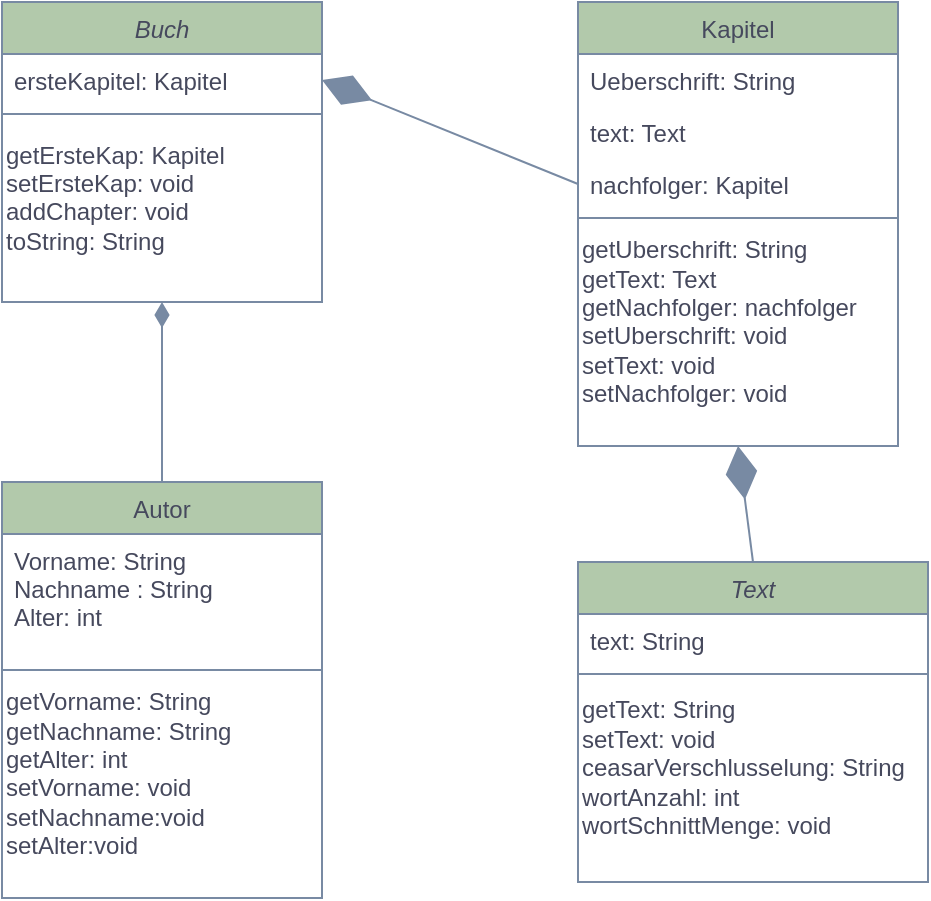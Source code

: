 <mxfile version="24.7.7">
  <diagram id="C5RBs43oDa-KdzZeNtuy" name="Page-1">
    <mxGraphModel dx="497" dy="814" grid="1" gridSize="10" guides="1" tooltips="1" connect="1" arrows="1" fold="1" page="1" pageScale="1" pageWidth="827" pageHeight="1169" math="0" shadow="0">
      <root>
        <mxCell id="WIyWlLk6GJQsqaUBKTNV-0" />
        <mxCell id="WIyWlLk6GJQsqaUBKTNV-1" parent="WIyWlLk6GJQsqaUBKTNV-0" />
        <mxCell id="zkfFHV4jXpPFQw0GAbJ--0" value="Buch" style="swimlane;fontStyle=2;align=center;verticalAlign=top;childLayout=stackLayout;horizontal=1;startSize=26;horizontalStack=0;resizeParent=1;resizeLast=0;collapsible=1;marginBottom=0;rounded=0;shadow=0;strokeWidth=1;labelBackgroundColor=none;fillColor=#B2C9AB;strokeColor=#788AA3;fontColor=#46495D;" parent="WIyWlLk6GJQsqaUBKTNV-1" vertex="1">
          <mxGeometry x="220" y="120" width="160" height="150" as="geometry">
            <mxRectangle x="230" y="140" width="160" height="26" as="alternateBounds" />
          </mxGeometry>
        </mxCell>
        <mxCell id="zkfFHV4jXpPFQw0GAbJ--1" value="ersteKapitel: Kapitel    " style="text;align=left;verticalAlign=top;spacingLeft=4;spacingRight=4;overflow=hidden;rotatable=0;points=[[0,0.5],[1,0.5]];portConstraint=eastwest;labelBackgroundColor=none;fontColor=#46495D;" parent="zkfFHV4jXpPFQw0GAbJ--0" vertex="1">
          <mxGeometry y="26" width="160" height="26" as="geometry" />
        </mxCell>
        <mxCell id="zkfFHV4jXpPFQw0GAbJ--4" value="" style="line;html=1;strokeWidth=1;align=left;verticalAlign=middle;spacingTop=-1;spacingLeft=3;spacingRight=3;rotatable=0;labelPosition=right;points=[];portConstraint=eastwest;labelBackgroundColor=none;fillColor=#B2C9AB;strokeColor=#788AA3;fontColor=#46495D;" parent="zkfFHV4jXpPFQw0GAbJ--0" vertex="1">
          <mxGeometry y="52" width="160" height="8" as="geometry" />
        </mxCell>
        <mxCell id="kZpUwSlhE2KrvZxjlypz-8" value="&lt;div align=&quot;left&quot;&gt;getErsteKap: Kapitel&lt;/div&gt;&lt;div&gt;setErsteKap: void&lt;/div&gt;&lt;div&gt;addChapter: void&lt;/div&gt;&lt;div&gt;toString: String&lt;br&gt;&lt;/div&gt;&lt;div&gt;&lt;br&gt;&lt;/div&gt;" style="text;html=1;align=left;verticalAlign=middle;resizable=0;points=[];autosize=1;strokeColor=none;fillColor=none;labelBackgroundColor=none;fontColor=#46495D;" vertex="1" parent="zkfFHV4jXpPFQw0GAbJ--0">
          <mxGeometry y="60" width="160" height="90" as="geometry" />
        </mxCell>
        <mxCell id="zkfFHV4jXpPFQw0GAbJ--13" value="Autor" style="swimlane;fontStyle=0;align=center;verticalAlign=top;childLayout=stackLayout;horizontal=1;startSize=26;horizontalStack=0;resizeParent=1;resizeLast=0;collapsible=1;marginBottom=0;rounded=0;shadow=0;strokeWidth=1;labelBackgroundColor=none;fillColor=#B2C9AB;strokeColor=#788AA3;fontColor=#46495D;" parent="WIyWlLk6GJQsqaUBKTNV-1" vertex="1">
          <mxGeometry x="220" y="360" width="160" height="208" as="geometry">
            <mxRectangle x="340" y="380" width="170" height="26" as="alternateBounds" />
          </mxGeometry>
        </mxCell>
        <mxCell id="zkfFHV4jXpPFQw0GAbJ--14" value="Vorname: String&#xa;Nachname : String&#xa;Alter: int&#xa;" style="text;align=left;verticalAlign=top;spacingLeft=4;spacingRight=4;overflow=hidden;rotatable=0;points=[[0,0.5],[1,0.5]];portConstraint=eastwest;labelBackgroundColor=none;fontColor=#46495D;" parent="zkfFHV4jXpPFQw0GAbJ--13" vertex="1">
          <mxGeometry y="26" width="160" height="64" as="geometry" />
        </mxCell>
        <mxCell id="zkfFHV4jXpPFQw0GAbJ--15" value="" style="line;html=1;strokeWidth=1;align=left;verticalAlign=middle;spacingTop=-1;spacingLeft=3;spacingRight=3;rotatable=0;labelPosition=right;points=[];portConstraint=eastwest;labelBackgroundColor=none;fillColor=#B2C9AB;strokeColor=#788AA3;fontColor=#46495D;" parent="zkfFHV4jXpPFQw0GAbJ--13" vertex="1">
          <mxGeometry y="90" width="160" height="8" as="geometry" />
        </mxCell>
        <mxCell id="kZpUwSlhE2KrvZxjlypz-10" value="&lt;div align=&quot;left&quot;&gt;getVorname: String&lt;/div&gt;&lt;div align=&quot;left&quot;&gt;getNachname: String&lt;/div&gt;&lt;div align=&quot;left&quot;&gt;getAlter: int&lt;/div&gt;&lt;div align=&quot;left&quot;&gt;setVorname: void&lt;br&gt;&lt;/div&gt;&lt;div align=&quot;left&quot;&gt;setNachname:void&lt;/div&gt;&lt;div align=&quot;left&quot;&gt;setAlter:void&lt;/div&gt;&lt;div align=&quot;left&quot;&gt;&amp;nbsp;&lt;br&gt;&lt;/div&gt;" style="text;html=1;align=left;verticalAlign=middle;resizable=0;points=[];autosize=1;strokeColor=none;fillColor=none;fontColor=#46495D;" vertex="1" parent="zkfFHV4jXpPFQw0GAbJ--13">
          <mxGeometry y="98" width="160" height="110" as="geometry" />
        </mxCell>
        <mxCell id="zkfFHV4jXpPFQw0GAbJ--16" value="" style="endArrow=diamondThin;endSize=10;endFill=1;shadow=0;strokeWidth=1;rounded=0;curved=0;edgeStyle=elbowEdgeStyle;elbow=vertical;labelBackgroundColor=none;fontColor=default;strokeColor=#788AA3;" parent="WIyWlLk6GJQsqaUBKTNV-1" source="zkfFHV4jXpPFQw0GAbJ--13" target="zkfFHV4jXpPFQw0GAbJ--0" edge="1">
          <mxGeometry width="160" relative="1" as="geometry">
            <mxPoint x="210" y="373" as="sourcePoint" />
            <mxPoint x="310" y="271" as="targetPoint" />
          </mxGeometry>
        </mxCell>
        <mxCell id="zkfFHV4jXpPFQw0GAbJ--17" value="Kapitel" style="swimlane;fontStyle=0;align=center;verticalAlign=top;childLayout=stackLayout;horizontal=1;startSize=26;horizontalStack=0;resizeParent=1;resizeLast=0;collapsible=1;marginBottom=0;rounded=0;shadow=0;strokeWidth=1;labelBackgroundColor=none;fillColor=#B2C9AB;strokeColor=#788AA3;fontColor=#46495D;" parent="WIyWlLk6GJQsqaUBKTNV-1" vertex="1">
          <mxGeometry x="508" y="120" width="160" height="222" as="geometry">
            <mxRectangle x="550" y="140" width="160" height="26" as="alternateBounds" />
          </mxGeometry>
        </mxCell>
        <mxCell id="zkfFHV4jXpPFQw0GAbJ--18" value="Ueberschrift: String" style="text;align=left;verticalAlign=top;spacingLeft=4;spacingRight=4;overflow=hidden;rotatable=0;points=[[0,0.5],[1,0.5]];portConstraint=eastwest;labelBackgroundColor=none;fontColor=#46495D;" parent="zkfFHV4jXpPFQw0GAbJ--17" vertex="1">
          <mxGeometry y="26" width="160" height="26" as="geometry" />
        </mxCell>
        <mxCell id="zkfFHV4jXpPFQw0GAbJ--19" value="text: Text" style="text;align=left;verticalAlign=top;spacingLeft=4;spacingRight=4;overflow=hidden;rotatable=0;points=[[0,0.5],[1,0.5]];portConstraint=eastwest;rounded=0;shadow=0;html=0;labelBackgroundColor=none;fontColor=#46495D;" parent="zkfFHV4jXpPFQw0GAbJ--17" vertex="1">
          <mxGeometry y="52" width="160" height="26" as="geometry" />
        </mxCell>
        <mxCell id="zkfFHV4jXpPFQw0GAbJ--21" value="nachfolger: Kapitel" style="text;align=left;verticalAlign=top;spacingLeft=4;spacingRight=4;overflow=hidden;rotatable=0;points=[[0,0.5],[1,0.5]];portConstraint=eastwest;rounded=0;shadow=0;html=0;labelBackgroundColor=none;fontColor=#46495D;" parent="zkfFHV4jXpPFQw0GAbJ--17" vertex="1">
          <mxGeometry y="78" width="160" height="26" as="geometry" />
        </mxCell>
        <mxCell id="zkfFHV4jXpPFQw0GAbJ--23" value="" style="line;html=1;strokeWidth=1;align=left;verticalAlign=middle;spacingTop=-1;spacingLeft=3;spacingRight=3;rotatable=0;labelPosition=right;points=[];portConstraint=eastwest;labelBackgroundColor=none;fillColor=#B2C9AB;strokeColor=#788AA3;fontColor=#46495D;" parent="zkfFHV4jXpPFQw0GAbJ--17" vertex="1">
          <mxGeometry y="104" width="160" height="8" as="geometry" />
        </mxCell>
        <mxCell id="kZpUwSlhE2KrvZxjlypz-9" value="&lt;div&gt;getUberschrift: String&lt;/div&gt;&lt;div&gt;getText: Text&lt;/div&gt;&lt;div&gt;getNachfolger: nachfolger&lt;/div&gt;&lt;div&gt;setUberschrift: void&lt;/div&gt;&lt;div&gt;setText: void&lt;/div&gt;&lt;div&gt;setNachfolger: void&lt;/div&gt;&lt;div&gt;&lt;br&gt;&lt;/div&gt;" style="text;html=1;align=left;verticalAlign=middle;resizable=0;points=[];autosize=1;strokeColor=none;fillColor=none;fontColor=#46495D;labelBackgroundColor=none;" vertex="1" parent="zkfFHV4jXpPFQw0GAbJ--17">
          <mxGeometry y="112" width="160" height="110" as="geometry" />
        </mxCell>
        <mxCell id="kZpUwSlhE2KrvZxjlypz-0" value="" style="endArrow=diamondThin;endFill=1;endSize=24;html=1;rounded=0;exitX=0;exitY=0.5;exitDx=0;exitDy=0;entryX=1;entryY=0.5;entryDx=0;entryDy=0;labelBackgroundColor=none;fontColor=default;strokeColor=#788AA3;" edge="1" parent="WIyWlLk6GJQsqaUBKTNV-1" target="zkfFHV4jXpPFQw0GAbJ--1">
          <mxGeometry width="160" relative="1" as="geometry">
            <mxPoint x="508" y="211" as="sourcePoint" />
            <mxPoint x="380" y="172" as="targetPoint" />
          </mxGeometry>
        </mxCell>
        <mxCell id="kZpUwSlhE2KrvZxjlypz-1" value="Text" style="swimlane;fontStyle=2;align=center;verticalAlign=top;childLayout=stackLayout;horizontal=1;startSize=26;horizontalStack=0;resizeParent=1;resizeLast=0;collapsible=1;marginBottom=0;rounded=0;shadow=0;strokeWidth=1;labelBackgroundColor=none;fillColor=#B2C9AB;strokeColor=#788AA3;fontColor=#46495D;" vertex="1" parent="WIyWlLk6GJQsqaUBKTNV-1">
          <mxGeometry x="508" y="400" width="175" height="160" as="geometry">
            <mxRectangle x="230" y="140" width="160" height="26" as="alternateBounds" />
          </mxGeometry>
        </mxCell>
        <mxCell id="kZpUwSlhE2KrvZxjlypz-2" value="text: String" style="text;align=left;verticalAlign=top;spacingLeft=4;spacingRight=4;overflow=hidden;rotatable=0;points=[[0,0.5],[1,0.5]];portConstraint=eastwest;labelBackgroundColor=none;fontColor=#46495D;" vertex="1" parent="kZpUwSlhE2KrvZxjlypz-1">
          <mxGeometry y="26" width="175" height="26" as="geometry" />
        </mxCell>
        <mxCell id="kZpUwSlhE2KrvZxjlypz-3" value="" style="line;html=1;strokeWidth=1;align=left;verticalAlign=middle;spacingTop=-1;spacingLeft=3;spacingRight=3;rotatable=0;labelPosition=right;points=[];portConstraint=eastwest;labelBackgroundColor=none;fillColor=#B2C9AB;strokeColor=#788AA3;fontColor=#46495D;" vertex="1" parent="kZpUwSlhE2KrvZxjlypz-1">
          <mxGeometry y="52" width="175" height="8" as="geometry" />
        </mxCell>
        <mxCell id="kZpUwSlhE2KrvZxjlypz-11" value="&lt;div align=&quot;left&quot;&gt;getText: String&lt;/div&gt;&lt;div align=&quot;left&quot;&gt;setText: void&lt;/div&gt;&lt;div align=&quot;left&quot;&gt;ceasarVerschlusselung: String&lt;/div&gt;&lt;div align=&quot;left&quot;&gt;wortAnzahl: int&lt;/div&gt;&lt;div align=&quot;left&quot;&gt;wortSchnittMenge: void&lt;/div&gt;&lt;div align=&quot;left&quot;&gt;&lt;br&gt;&lt;/div&gt;" style="text;html=1;align=left;verticalAlign=middle;resizable=0;points=[];autosize=1;strokeColor=none;fillColor=none;fontColor=#46495D;" vertex="1" parent="kZpUwSlhE2KrvZxjlypz-1">
          <mxGeometry y="60" width="175" height="100" as="geometry" />
        </mxCell>
        <mxCell id="kZpUwSlhE2KrvZxjlypz-4" value="" style="endArrow=diamondThin;endFill=1;endSize=24;html=1;rounded=0;exitX=0.5;exitY=0;exitDx=0;exitDy=0;entryX=0.5;entryY=1;entryDx=0;entryDy=0;labelBackgroundColor=none;fontColor=default;strokeColor=#788AA3;" edge="1" parent="WIyWlLk6GJQsqaUBKTNV-1" source="kZpUwSlhE2KrvZxjlypz-1" target="zkfFHV4jXpPFQw0GAbJ--17">
          <mxGeometry width="160" relative="1" as="geometry">
            <mxPoint x="518" y="221" as="sourcePoint" />
            <mxPoint x="390" y="169" as="targetPoint" />
          </mxGeometry>
        </mxCell>
      </root>
    </mxGraphModel>
  </diagram>
</mxfile>
